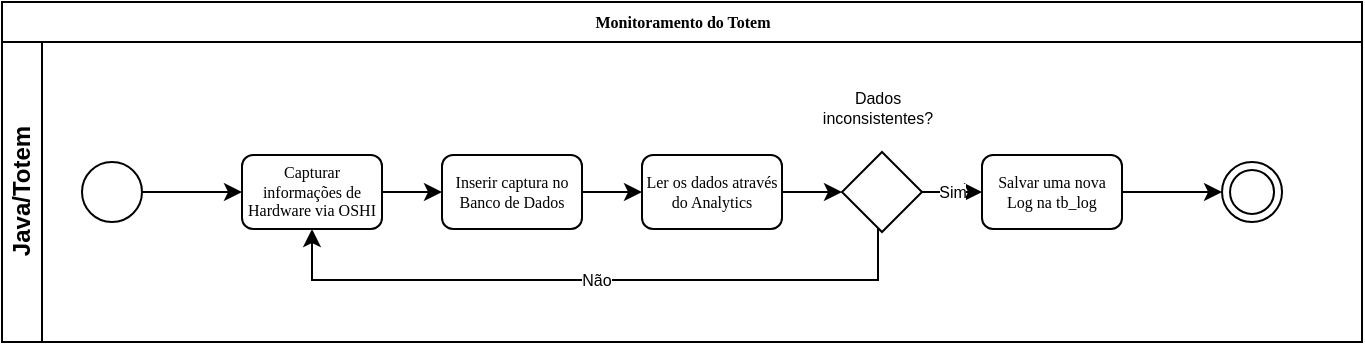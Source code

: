 <mxfile version="12.1.4" type="device" pages="1"><diagram name="Page-1" id="c7488fd3-1785-93aa-aadb-54a6760d102a"><mxGraphModel dx="782" dy="414" grid="1" gridSize="10" guides="1" tooltips="1" connect="1" arrows="1" fold="1" page="1" pageScale="1" pageWidth="1100" pageHeight="850" background="#ffffff" math="0" shadow="0"><root><mxCell id="0"/><mxCell id="1" parent="0"/><mxCell id="2b4e8129b02d487f-1" value="Monitoramento do Totem" style="swimlane;html=1;childLayout=stackLayout;horizontal=1;startSize=20;horizontalStack=0;rounded=0;shadow=0;labelBackgroundColor=none;strokeColor=#000000;strokeWidth=1;fillColor=#ffffff;fontFamily=Verdana;fontSize=8;fontColor=#000000;align=center;" parent="1" vertex="1"><mxGeometry x="180" y="70" width="680" height="170" as="geometry"/></mxCell><mxCell id="2b4e8129b02d487f-2" value="Java/Totem" style="swimlane;html=1;startSize=20;horizontal=0;" parent="2b4e8129b02d487f-1" vertex="1"><mxGeometry y="20" width="680" height="150" as="geometry"/></mxCell><mxCell id="GS3bBe_ckRiui0_pXwe4-15" style="edgeStyle=orthogonalEdgeStyle;rounded=0;orthogonalLoop=1;jettySize=auto;html=1;exitX=1;exitY=0.5;exitDx=0;exitDy=0;entryX=0;entryY=0.5;entryDx=0;entryDy=0;" edge="1" parent="2b4e8129b02d487f-2" source="GS3bBe_ckRiui0_pXwe4-1" target="GS3bBe_ckRiui0_pXwe4-4"><mxGeometry relative="1" as="geometry"/></mxCell><mxCell id="GS3bBe_ckRiui0_pXwe4-1" value="" style="ellipse;whiteSpace=wrap;html=1;rounded=0;shadow=0;labelBackgroundColor=none;strokeColor=#000000;strokeWidth=1;fillColor=#ffffff;fontFamily=Verdana;fontSize=8;fontColor=#000000;align=center;" vertex="1" parent="2b4e8129b02d487f-2"><mxGeometry x="40" y="60" width="30" height="30" as="geometry"/></mxCell><mxCell id="GS3bBe_ckRiui0_pXwe4-2" value="" style="ellipse;shape=doubleEllipse;whiteSpace=wrap;html=1;aspect=fixed;fontSize=8;" vertex="1" parent="2b4e8129b02d487f-2"><mxGeometry x="610.017" y="60" width="30" height="30" as="geometry"/></mxCell><mxCell id="GS3bBe_ckRiui0_pXwe4-4" value="Capturar informações de Hardware via OSHI" style="rounded=1;whiteSpace=wrap;html=1;shadow=0;labelBackgroundColor=none;strokeColor=#000000;strokeWidth=1;fillColor=#ffffff;fontFamily=Verdana;fontSize=8;fontColor=#000000;align=center;" vertex="1" parent="2b4e8129b02d487f-2"><mxGeometry x="120" y="56.5" width="70" height="37" as="geometry"/></mxCell><mxCell id="GS3bBe_ckRiui0_pXwe4-6" value="Inserir captura no Banco de Dados" style="rounded=1;whiteSpace=wrap;html=1;shadow=0;labelBackgroundColor=none;strokeColor=#000000;strokeWidth=1;fillColor=#ffffff;fontFamily=Verdana;fontSize=8;fontColor=#000000;align=center;" vertex="1" parent="2b4e8129b02d487f-2"><mxGeometry x="220" y="56.5" width="70" height="37" as="geometry"/></mxCell><mxCell id="GS3bBe_ckRiui0_pXwe4-3" style="edgeStyle=orthogonalEdgeStyle;rounded=0;orthogonalLoop=1;jettySize=auto;html=1;exitX=1;exitY=0.5;exitDx=0;exitDy=0;entryX=0;entryY=0.5;entryDx=0;entryDy=0;" edge="1" parent="2b4e8129b02d487f-2" source="GS3bBe_ckRiui0_pXwe4-4" target="GS3bBe_ckRiui0_pXwe4-6"><mxGeometry relative="1" as="geometry"/></mxCell><mxCell id="GS3bBe_ckRiui0_pXwe4-8" value="Ler os dados através do Analytics" style="rounded=1;whiteSpace=wrap;html=1;shadow=0;labelBackgroundColor=none;strokeColor=#000000;strokeWidth=1;fillColor=#ffffff;fontFamily=Verdana;fontSize=8;fontColor=#000000;align=center;" vertex="1" parent="2b4e8129b02d487f-2"><mxGeometry x="320" y="56.5" width="70" height="37" as="geometry"/></mxCell><mxCell id="GS3bBe_ckRiui0_pXwe4-5" style="edgeStyle=orthogonalEdgeStyle;rounded=0;orthogonalLoop=1;jettySize=auto;html=1;exitX=1;exitY=0.5;exitDx=0;exitDy=0;entryX=0;entryY=0.5;entryDx=0;entryDy=0;" edge="1" parent="2b4e8129b02d487f-2" source="GS3bBe_ckRiui0_pXwe4-6" target="GS3bBe_ckRiui0_pXwe4-8"><mxGeometry relative="1" as="geometry"/></mxCell><mxCell id="GS3bBe_ckRiui0_pXwe4-9" value="Não" style="edgeStyle=orthogonalEdgeStyle;rounded=0;orthogonalLoop=1;jettySize=auto;html=1;entryX=0.5;entryY=1;entryDx=0;entryDy=0;fontSize=8;" edge="1" parent="2b4e8129b02d487f-2" source="GS3bBe_ckRiui0_pXwe4-11" target="GS3bBe_ckRiui0_pXwe4-4"><mxGeometry relative="1" as="geometry"><Array as="points"><mxPoint x="438" y="119"/><mxPoint x="155" y="119"/></Array></mxGeometry></mxCell><mxCell id="GS3bBe_ckRiui0_pXwe4-11" value="" style="rhombus;whiteSpace=wrap;html=1;" vertex="1" parent="2b4e8129b02d487f-2"><mxGeometry x="420" y="55" width="40" height="40" as="geometry"/></mxCell><mxCell id="GS3bBe_ckRiui0_pXwe4-7" style="edgeStyle=orthogonalEdgeStyle;rounded=0;orthogonalLoop=1;jettySize=auto;html=1;exitX=1;exitY=0.5;exitDx=0;exitDy=0;entryX=0;entryY=0.5;entryDx=0;entryDy=0;fontSize=8;" edge="1" parent="2b4e8129b02d487f-2" source="GS3bBe_ckRiui0_pXwe4-8" target="GS3bBe_ckRiui0_pXwe4-11"><mxGeometry relative="1" as="geometry"/></mxCell><mxCell id="GS3bBe_ckRiui0_pXwe4-12" value="Dados inconsistentes?" style="text;html=1;strokeColor=none;fillColor=none;align=center;verticalAlign=middle;whiteSpace=wrap;rounded=0;fontSize=8;" vertex="1" parent="2b4e8129b02d487f-2"><mxGeometry x="417.5" y="23" width="40" height="20" as="geometry"/></mxCell><mxCell id="GS3bBe_ckRiui0_pXwe4-16" style="edgeStyle=orthogonalEdgeStyle;rounded=0;orthogonalLoop=1;jettySize=auto;html=1;exitX=1;exitY=0.5;exitDx=0;exitDy=0;entryX=0;entryY=0.5;entryDx=0;entryDy=0;" edge="1" parent="2b4e8129b02d487f-2" source="GS3bBe_ckRiui0_pXwe4-13" target="GS3bBe_ckRiui0_pXwe4-2"><mxGeometry relative="1" as="geometry"/></mxCell><mxCell id="GS3bBe_ckRiui0_pXwe4-13" value="Salvar uma nova Log na tb_log" style="rounded=1;whiteSpace=wrap;html=1;shadow=0;labelBackgroundColor=none;strokeColor=#000000;strokeWidth=1;fillColor=#ffffff;fontFamily=Verdana;fontSize=8;fontColor=#000000;align=center;" vertex="1" parent="2b4e8129b02d487f-2"><mxGeometry x="490" y="56.5" width="70" height="37" as="geometry"/></mxCell><mxCell id="GS3bBe_ckRiui0_pXwe4-10" value="Sim" style="edgeStyle=orthogonalEdgeStyle;rounded=0;orthogonalLoop=1;jettySize=auto;html=1;exitX=1;exitY=0.5;exitDx=0;exitDy=0;entryX=0;entryY=0.5;entryDx=0;entryDy=0;fontSize=8;" edge="1" parent="2b4e8129b02d487f-2" source="GS3bBe_ckRiui0_pXwe4-11" target="GS3bBe_ckRiui0_pXwe4-13"><mxGeometry relative="1" as="geometry"/></mxCell></root></mxGraphModel></diagram></mxfile>